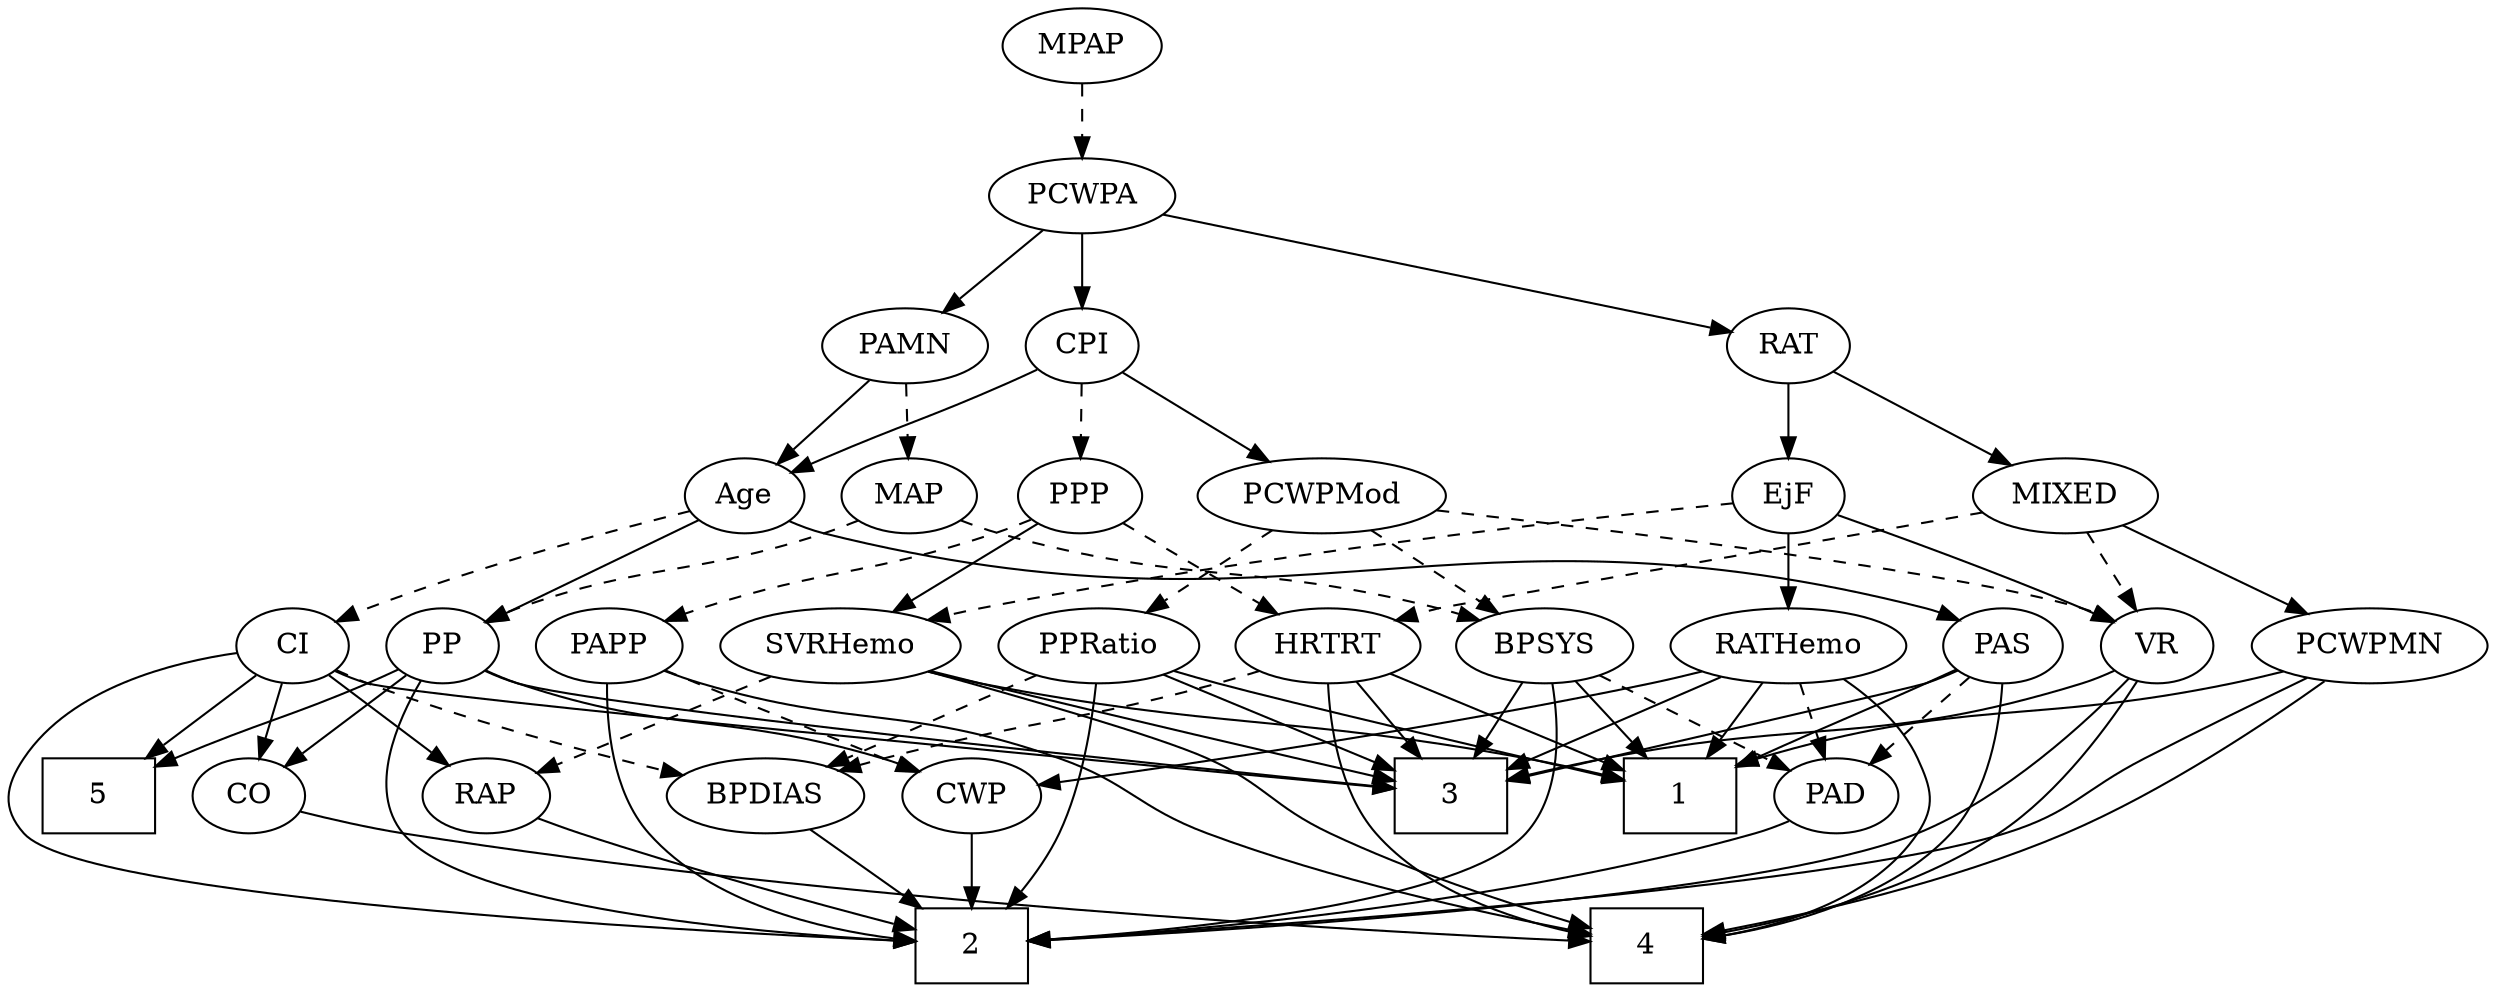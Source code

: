 strict digraph {
	graph [bb="0,0,1129.1,468"];
	node [label="\N"];
	1	[height=0.5,
		pos="783.04,90",
		shape=box,
		width=0.75];
	2	[height=0.5,
		pos="445.04,18",
		shape=box,
		width=0.75];
	3	[height=0.5,
		pos="673.04,90",
		shape=box,
		width=0.75];
	4	[height=0.5,
		pos="766.04,18",
		shape=box,
		width=0.75];
	5	[height=0.5,
		pos="45.045,90",
		shape=box,
		width=0.75];
	RAP	[height=0.5,
		pos="228.04,90",
		width=0.77632];
	RAP -> 2	[pos="e,417.82,26.42 251.01,79.268 257.15,76.786 263.81,74.199 270.04,72 317.04,55.41 372.22,39.234 407.86,29.205",
		style=solid];
	PAS	[height=0.5,
		pos="912.04,162",
		width=0.75];
	PAS -> 1	[pos="e,810.12,105.69 891.6,149.91 872.16,139.36 842.49,123.26 819.07,110.55",
		style=solid];
	PAS -> 3	[pos="e,700.08,97.397 891,150.26 886.16,148.02 880.98,145.79 876.04,144 845.62,132.95 759.57,111.69 709.82,99.731",
		style=solid];
	PAS -> 4	[pos="e,793.1,20.003 917.33,144.22 922.29,124.94 926.94,93.258 912.04,72 887.64,37.179 837.91,25.146 803.31,21.039",
		style=solid];
	PAD	[height=0.5,
		pos="857.04,90",
		width=0.79437];
	PAS -> PAD	[pos="e,869.34,106.64 900.11,145.81 892.93,136.67 883.64,124.85 875.53,114.52",
		style=dashed];
	PAD -> 2	[pos="e,472.34,20.257 835.33,78.038 830.1,75.75 824.46,73.562 819.04,72 699.12,37.422 550.8,24.964 482.59,20.848",
		style=solid];
	PAMN	[height=0.5,
		pos="435.04,306",
		width=1.011];
	MAP	[height=0.5,
		pos="437.04,234",
		width=0.84854];
	PAMN -> MAP	[pos="e,436.56,252.1 435.54,287.7 435.76,279.98 436.02,270.71 436.27,262.11",
		style=dashed];
	Age	[height=0.5,
		pos="361.04,234",
		width=0.75];
	PAMN -> Age	[pos="e,376.06,249.21 418.99,289.81 408.63,280.01 395,267.12 383.56,256.3",
		style=solid];
	CWP	[height=0.5,
		pos="445.04,90",
		width=0.84854];
	CWP -> 2	[pos="e,445.04,36.104 445.04,71.697 445.04,63.983 445.04,54.712 445.04,46.112",
		style=solid];
	PCWPMod	[height=0.5,
		pos="617.04,234",
		width=1.4443];
	BPSYS	[height=0.5,
		pos="713.04,162",
		width=1.0471];
	PCWPMod -> BPSYS	[pos="e,693.11,177.54 638.35,217.46 652.02,207.5 669.92,194.44 684.77,183.61",
		style=dashed];
	VR	[height=0.5,
		pos="984.04,162",
		width=0.75];
	PCWPMod -> VR	[pos="e,963.5,173.92 667.39,229.38 733.16,223.65 851.3,209.92 948.04,180 949.98,179.4 951.94,178.72 953.89,177.98",
		style=dashed];
	PPRatio	[height=0.5,
		pos="521.04,162",
		width=1.1013];
	PCWPMod -> PPRatio	[pos="e,541.3,177.77 595.74,217.46 582.16,207.57 564.41,194.62 549.62,183.83",
		style=dashed];
	PCWPA	[height=0.5,
		pos="516.04,378",
		width=1.1555];
	PCWPA -> PAMN	[pos="e,452.41,322.01 498.07,361.46 486.9,351.82 472.39,339.28 460.11,328.66",
		style=solid];
	CPI	[height=0.5,
		pos="516.04,306",
		width=0.75];
	PCWPA -> CPI	[pos="e,516.04,324.1 516.04,359.7 516.04,351.98 516.04,342.71 516.04,334.11",
		style=solid];
	RAT	[height=0.5,
		pos="818.04,306",
		width=0.75827];
	PCWPA -> RAT	[pos="e,792.78,312.86 551.87,368.7 610.24,355.17 725.13,328.54 782.99,315.12",
		style=solid];
	PCWPMN	[height=0.5,
		pos="1079,162",
		width=1.3902];
	PCWPMN -> 1	[pos="e,810.26,104.76 1042.1,149.71 1034.8,147.67 1027.2,145.67 1020,144 934.76,124.13 907.41,134.8 820.05,107.86",
		style=solid];
	PCWPMN -> 2	[pos="e,472.17,20.404 1056.6,145.74 1022.3,122.7 957.97,80.777 932.04,72 848.59,43.748 581.2,26.509 482.29,20.964",
		style=solid];
	PCWPMN -> 4	[pos="e,793.07,23.166 1061.7,144.85 1039.5,124.99 999.16,91.529 959.04,72 907.85,47.077 843.12,32.346 803.16,24.97",
		style=solid];
	CO	[height=0.5,
		pos="117.04,90",
		width=0.75];
	CO -> 4	[pos="e,738.94,20.207 141.89,82.418 156.17,78.853 174.51,74.648 191.04,72 392.43,39.736 636.88,25.28 728.76,20.705",
		style=solid];
	CI	[height=0.5,
		pos="164.04,162",
		width=0.75];
	CI -> 2	[pos="e,417.81,20.251 137.92,156.53 83.888,146.22 -31.797,118.11 9.0445,72 35.353,42.3 307.08,25.86 407.78,20.751",
		style=solid];
	CI -> 3	[pos="e,645.81,93.524 184.53,149.91 189.49,147.62 194.86,145.47 200.04,144 241.64,132.2 531.42,104.27 635.74,94.468",
		style=solid];
	CI -> 5	[pos="e,72.294,107.03 144.39,149.44 127.26,139.36 101.96,124.48 81.181,112.26",
		style=solid];
	CI -> RAP	[pos="e,214.49,105.82 177.62,146.15 186.36,136.6 197.88,123.99 207.7,113.25",
		style=solid];
	CI -> CO	[pos="e,127.67,106.82 153.38,145.12 147.49,136.34 140.05,125.26 133.44,115.42",
		style=solid];
	BPDIAS	[height=0.5,
		pos="354.04,90",
		width=1.1735];
	CI -> BPDIAS	[pos="e,320.91,101.24 185.19,150.54 190.03,148.28 195.18,145.98 200.04,144 237.03,128.96 280.07,114.38 311.24,104.34",
		style=dashed];
	SVRHemo	[height=0.5,
		pos="413.04,162",
		width=1.3902];
	SVRHemo -> 1	[pos="e,755.74,97.789 449.68,149.65 457.04,147.59 464.76,145.6 472.04,144 576.12,121.2 604.39,127.94 709.04,108 721.06,105.71 734.09,102.85 \
745.82,100.13",
		style=solid];
	SVRHemo -> 3	[pos="e,646.01,97.921 450.78,149.99 457.84,147.97 465.16,145.9 472.04,144 529.17,128.24 595.71,110.89 636.08,100.48",
		style=solid];
	SVRHemo -> 4	[pos="e,738.84,26.804 449.66,149.52 479.02,139.82 520.96,124.85 556.04,108 584.08,94.538 587.91,85.247 616.04,72 653.31,54.454 698.07,\
39.363 728.94,29.823",
		style=solid];
	SVRHemo -> RAP	[pos="e,251.46,99.859 379.97,148.49 346.3,135.74 294.4,116.11 260.83,103.4",
		style=dashed];
	MIXED	[height=0.5,
		pos="943.04,234",
		width=1.1193];
	MIXED -> PCWPMN	[pos="e,1051.2,177.31 968.63,219.83 989.41,209.13 1019,193.9 1042.3,181.9",
		style=solid];
	HRTRT	[height=0.5,
		pos="618.04,162",
		width=1.1013];
	MIXED -> HRTRT	[pos="e,647.52,174.23 906.66,226.05 831.66,211.71 666.77,180.2 666.04,180 663.11,179.2 660.1,178.32 657.08,177.37",
		style=dashed];
	MIXED -> VR	[pos="e,974.68,178.99 952.76,216.41 957.79,207.83 964.02,197.19 969.6,187.67",
		style=dashed];
	BPSYS -> 1	[pos="e,765.58,108.46 728.58,145.46 737.31,136.73 748.41,125.63 758.31,115.74",
		style=solid];
	BPSYS -> 2	[pos="e,472.13,20.349 717.87,144.03 722.35,124.27 726.06,91.844 709.04,72 680.08,38.215 548.16,25.367 482.46,21.002",
		style=solid];
	BPSYS -> 3	[pos="e,683.01,108.45 703.57,144.41 698.92,136.28 693.22,126.31 688.01,117.18",
		style=solid];
	BPSYS -> PAD	[pos="e,835.18,101.63 738.46,148.65 762.91,136.76 799.92,118.77 826.08,106.05",
		style=dashed];
	BPDIAS -> 2	[pos="e,422.78,36.127 373.79,73.811 385.74,64.621 401.22,52.713 414.7,42.345",
		style=solid];
	HRTRT -> 1	[pos="e,756.01,102.47 646.03,149.13 673.74,137.37 716.31,119.31 746.63,106.45",
		style=solid];
	HRTRT -> 3	[pos="e,659.59,108.12 630.8,144.76 637.48,136.27 645.8,125.68 653.29,116.15",
		style=solid];
	HRTRT -> 4	[pos="e,738.97,22.606 617.21,143.9 617.17,124.34 620.03,92.376 637.04,72 660.09,44.401 699.8,30.987 729.09,24.588",
		style=solid];
	HRTRT -> BPDIAS	[pos="e,385.44,102.05 588.53,149.89 582.46,147.79 576.08,145.72 570.04,144 497.86,123.43 477.42,127.9 405.04,108 401.85,107.12 398.56,\
106.16 395.26,105.16",
		style=dashed];
	RATHemo	[height=0.5,
		pos="818.04,162",
		width=1.3721];
	RATHemo -> 1	[pos="e,791.68,108.28 809.57,144.05 805.55,136.01 800.65,126.2 796.16,117.23",
		style=solid];
	RATHemo -> 3	[pos="e,700.16,104.09 789.4,147.17 766.42,136.08 734.02,120.44 709.25,108.48",
		style=solid];
	RATHemo -> 4	[pos="e,793.27,21.505 849.69,148.09 866.43,139.43 885.45,126.24 895.04,108 902.49,93.838 903.95,85.291 895.04,72 874.79,41.775 833.86,\
28.772 803.51,23.187",
		style=solid];
	RATHemo -> PAD	[pos="e,847.96,107.31 827.49,144.05 832.15,135.68 837.88,125.4 843.04,116.13",
		style=dashed];
	RATHemo -> CWP	[pos="e,474.81,94.809 781.71,149.64 774.57,147.6 767.1,145.62 760.04,144 662.15,121.5 545.1,104.31 485,96.176",
		style=solid];
	MAP -> BPSYS	[pos="e,685.07,174.17 460.74,222.47 466.64,220.11 473.01,217.78 479.04,216 560.64,191.93 585.09,202.82 667.04,180 669.81,179.23 672.65,\
178.37 675.49,177.45",
		style=dashed];
	PP	[height=0.5,
		pos="236.04,162",
		width=0.75];
	MAP -> PP	[pos="e,257.12,173.64 413.54,222.45 408.17,220.2 402.45,217.92 397.04,216 342.56,196.66 326.14,200.41 272.04,180 270.2,179.3 268.32,178.55 \
266.44,177.77",
		style=dashed];
	MPAP	[height=0.5,
		pos="516.04,450",
		width=0.97491];
	MPAP -> PCWPA	[pos="e,516.04,396.1 516.04,431.7 516.04,423.98 516.04,414.71 516.04,406.11",
		style=dashed];
	CPI -> PCWPMod	[pos="e,594.91,250.34 534.1,292.49 548.6,282.44 569.28,268.11 586.36,256.27",
		style=solid];
	PPP	[height=0.5,
		pos="515.04,234",
		width=0.75];
	CPI -> PPP	[pos="e,515.29,252.1 515.8,287.7 515.69,279.98 515.55,270.71 515.43,262.11",
		style=dashed];
	CPI -> Age	[pos="e,382.31,245.18 494.78,294.82 489.95,292.55 484.83,290.17 480.04,288 443.42,271.41 433.67,268.59 397.04,252 395.25,251.19 393.41,\
250.35 391.55,249.49",
		style=solid];
	PP -> 2	[pos="e,417.98,20.481 219.98,147.29 200.3,128.85 171.82,95.646 191.04,72 217.96,38.888 344.15,25.758 407.93,21.17",
		style=solid];
	PP -> 3	[pos="e,645.99,93.476 256.55,149.98 261.51,147.7 266.87,145.52 272.04,144 340.03,123.99 550.07,102.59 635.91,94.427",
		style=solid];
	PP -> 5	[pos="e,72.381,104.42 214.95,150.4 210.11,148.15 204.95,145.89 200.04,144 151.3,125.23 134.45,127.52 81.877,108.03",
		style=solid];
	PP -> CWP	[pos="e,421.57,101.61 257.1,150.3 261.94,148.05 267.12,145.81 272.04,144 329.51,122.84 347.17,128.02 405.04,108 407.42,107.18 409.85,106.29 \
412.28,105.35",
		style=solid];
	PP -> CO	[pos="e,136.72,102.58 216.39,149.44 197.1,138.09 167.46,120.66 145.58,107.78",
		style=solid];
	PPP -> SVRHemo	[pos="e,435.39,178.34 496.81,220.49 482.17,210.44 461.29,196.11 444.03,184.27",
		style=solid];
	PPP -> HRTRT	[pos="e,596.95,177.34 533.46,220.49 548.77,210.08 570.86,195.07 588.62,182.99",
		style=dashed];
	PAPP	[height=0.5,
		pos="313.04,162",
		width=0.88464];
	PPP -> PAPP	[pos="e,337.59,173.69 493.55,222.77 488.22,220.41 482.47,218 477.04,216 423.59,196.32 407.76,198.94 354.04,180 351.78,179.2 349.45,178.34 \
347.12,177.45",
		style=dashed];
	PAPP -> 2	[pos="e,417.84,20.336 305.03,144.29 297.11,125.08 288.15,93.459 303.04,72 326.5,38.207 374.26,25.922 407.9,21.479",
		style=solid];
	PAPP -> 4	[pos="e,738.94,23.837 337.57,150.25 342.95,148.05 348.65,145.85 354.04,144 411.16,124.4 428.72,129.76 485.04,108 518.05,95.248 522.91,\
84.405 556.04,72 614.93,49.954 686.48,34.096 729.03,25.748",
		style=solid];
	PAPP -> CWP	[pos="e,422.98,102.7 335.44,149.13 357,137.69 389.79,120.3 413.89,107.52",
		style=dashed];
	VR -> 2	[pos="e,472.19,19.88 973.54,145.27 958.74,124.55 929.65,88.774 895.04,72 822.37,36.775 576.77,23.96 482.4,20.267",
		style=solid];
	VR -> 3	[pos="e,700.39,97.615 963.48,150.15 958.53,147.86 953.18,145.64 948.04,144 861.59,116.38 835.96,126.17 747.04,108 735.06,105.55 722.04,\
102.64 710.3,99.932",
		style=solid];
	VR -> 4	[pos="e,793.08,21.753 978.22,144.06 970.49,124.04 954.96,91.039 931.04,72 893.66,42.242 839.15,29.008 803.16,23.249",
		style=solid];
	RAT -> MIXED	[pos="e,918.72,248.62 838.13,293.75 857.42,282.95 886.91,266.44 909.72,253.66",
		style=solid];
	EjF	[height=0.5,
		pos="818.04,234",
		width=0.75];
	RAT -> EjF	[pos="e,818.04,252.1 818.04,287.7 818.04,279.98 818.04,270.71 818.04,262.11",
		style=solid];
	PPRatio -> 1	[pos="e,755.82,97.392 550.85,149.94 556.84,147.86 563.12,145.78 569.04,144 601.95,134.12 693.95,112.03 745.98,99.718",
		style=solid];
	PPRatio -> 2	[pos="e,459.97,36.344 515.66,143.99 509.5,125.62 498.52,95.783 485.04,72 479.67,62.522 472.82,52.819 466.31,44.349",
		style=solid];
	PPRatio -> 3	[pos="e,645.98,103.47 547.87,148.65 572.57,137.27 609.42,120.3 636.74,107.72",
		style=solid];
	PPRatio -> BPDIAS	[pos="e,383.07,103.17 492.72,149.13 465.17,137.58 423.14,119.96 392.56,107.15",
		style=dashed];
	Age -> PAS	[pos="e,891.98,174.06 381.11,221.94 386.18,219.6 391.7,217.41 397.04,216 603.46,161.51 669.63,234.49 876.04,180 878.22,179.43 880.42,178.72 \
882.6,177.94",
		style=solid];
	Age -> CI	[pos="e,185.17,173.51 336.71,226.01 304.89,216.64 247.6,198.97 200.04,180 198.21,179.27 196.35,178.49 194.47,177.69",
		style=dashed];
	Age -> PP	[pos="e,256.08,174.22 340.96,221.75 320.37,210.22 288.14,192.18 264.84,179.12",
		style=solid];
	EjF -> SVRHemo	[pos="e,449.68,174.35 791.35,230.1 733,223.49 589.86,205.89 472.04,180 467.95,179.1 463.71,178.07 459.48,176.98",
		style=dashed];
	EjF -> RATHemo	[pos="e,818.04,180.1 818.04,215.7 818.04,207.98 818.04,198.71 818.04,190.11",
		style=solid];
	EjF -> VR	[pos="e,962.81,173.26 840.75,224.18 866.81,213.94 910.78,196.38 948.04,180 949.85,179.21 951.7,178.38 953.56,177.54",
		style=solid];
}
